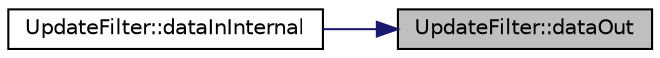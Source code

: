 digraph "UpdateFilter::dataOut"
{
 // LATEX_PDF_SIZE
  edge [fontname="Helvetica",fontsize="10",labelfontname="Helvetica",labelfontsize="10"];
  node [fontname="Helvetica",fontsize="10",shape=record];
  rankdir="RL";
  Node1 [label="UpdateFilter::dataOut",height=0.2,width=0.4,color="black", fillcolor="grey75", style="filled", fontcolor="black",tooltip="External filtered data output for integer"];
  Node1 -> Node2 [dir="back",color="midnightblue",fontsize="10",style="solid",fontname="Helvetica"];
  Node2 [label="UpdateFilter::dataInInternal",height=0.2,width=0.4,color="black", fillcolor="white", style="filled",URL="$de/d5f/class_update_filter.html#a89872a3949bbdf0559f6424d3dea3ad8",tooltip="Internal filtered data input for integer"];
}
